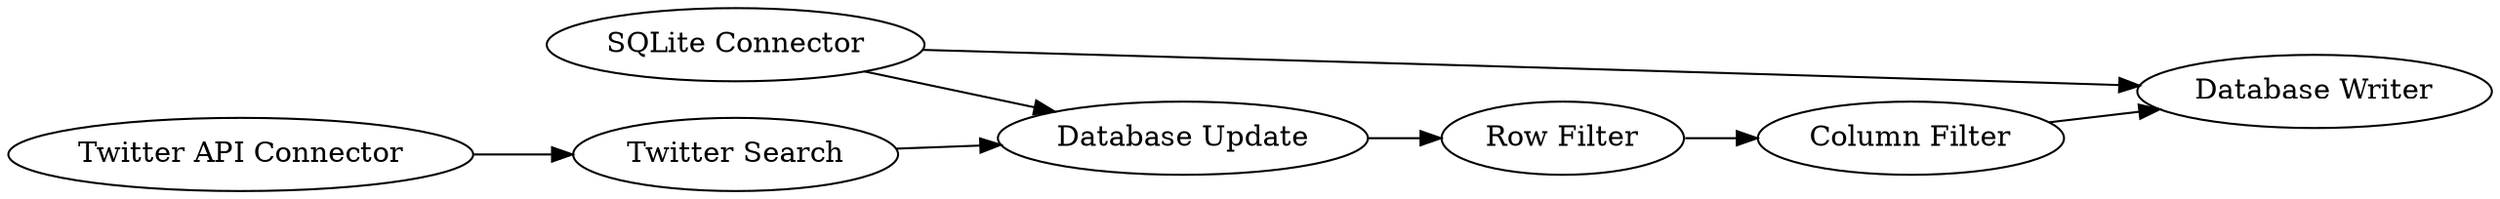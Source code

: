 digraph {
	"-9036137433897573715_86" [label="Database Writer"]
	"-9036137433897573715_1" [label="Twitter API Connector"]
	"-9036137433897573715_75" [label="Database Update"]
	"-9036137433897573715_76" [label="Row Filter"]
	"-9036137433897573715_88" [label="SQLite Connector"]
	"-9036137433897573715_2" [label="Twitter Search"]
	"-9036137433897573715_77" [label="Column Filter"]
	"-9036137433897573715_75" -> "-9036137433897573715_76"
	"-9036137433897573715_77" -> "-9036137433897573715_86"
	"-9036137433897573715_88" -> "-9036137433897573715_86"
	"-9036137433897573715_88" -> "-9036137433897573715_75"
	"-9036137433897573715_2" -> "-9036137433897573715_75"
	"-9036137433897573715_76" -> "-9036137433897573715_77"
	"-9036137433897573715_1" -> "-9036137433897573715_2"
	rankdir=LR
}
